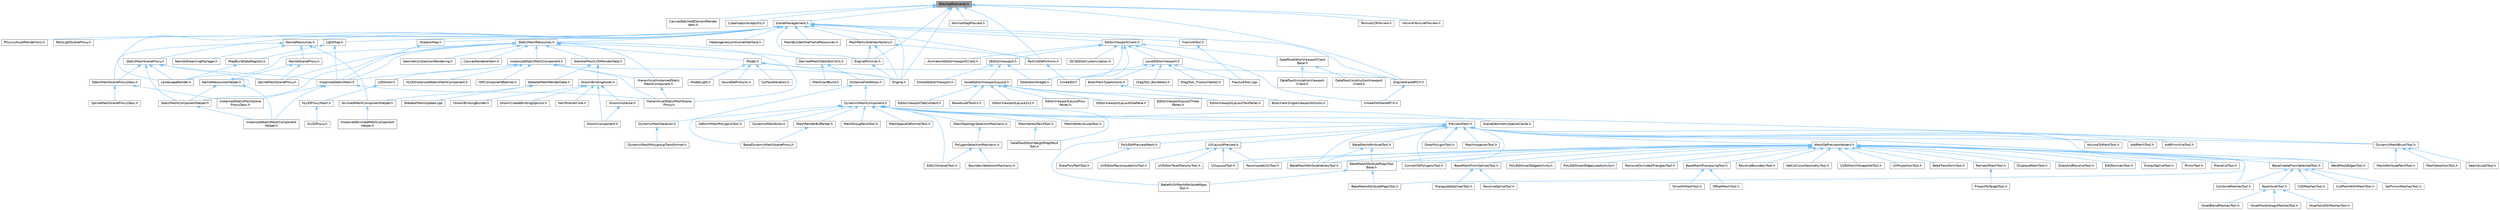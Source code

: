 digraph "BatchedElements.h"
{
 // INTERACTIVE_SVG=YES
 // LATEX_PDF_SIZE
  bgcolor="transparent";
  edge [fontname=Helvetica,fontsize=10,labelfontname=Helvetica,labelfontsize=10];
  node [fontname=Helvetica,fontsize=10,shape=box,height=0.2,width=0.4];
  Node1 [id="Node000001",label="BatchedElements.h",height=0.2,width=0.4,color="gray40", fillcolor="grey60", style="filled", fontcolor="black",tooltip=" "];
  Node1 -> Node2 [id="edge1_Node000001_Node000002",dir="back",color="steelblue1",style="solid",tooltip=" "];
  Node2 [id="Node000002",label="CanvasBatchedElementRender\lItem.h",height=0.2,width=0.4,color="grey40", fillcolor="white", style="filled",URL="$d4/d4b/CanvasBatchedElementRenderItem_8h.html",tooltip=" "];
  Node1 -> Node3 [id="edge2_Node000001_Node000003",dir="back",color="steelblue1",style="solid",tooltip=" "];
  Node3 [id="Node000003",label="CubemapUnwrapUtils.h",height=0.2,width=0.4,color="grey40", fillcolor="white", style="filled",URL="$dd/d68/CubemapUnwrapUtils_8h.html",tooltip=" "];
  Node1 -> Node4 [id="edge3_Node000001_Node000004",dir="back",color="steelblue1",style="solid",tooltip=" "];
  Node4 [id="Node000004",label="Engine.h",height=0.2,width=0.4,color="grey40", fillcolor="white", style="filled",URL="$d1/d34/Public_2Engine_8h.html",tooltip=" "];
  Node1 -> Node5 [id="edge4_Node000001_Node000005",dir="back",color="steelblue1",style="solid",tooltip=" "];
  Node5 [id="Node000005",label="EngineMinimal.h",height=0.2,width=0.4,color="grey40", fillcolor="white", style="filled",URL="$d0/d2c/EngineMinimal_8h.html",tooltip=" "];
  Node5 -> Node4 [id="edge5_Node000005_Node000004",dir="back",color="steelblue1",style="solid",tooltip=" "];
  Node1 -> Node6 [id="edge6_Node000001_Node000006",dir="back",color="steelblue1",style="solid",tooltip=" "];
  Node6 [id="Node000006",label="EngineSharedPCH.h",height=0.2,width=0.4,color="grey40", fillcolor="white", style="filled",URL="$dc/dbb/EngineSharedPCH_8h.html",tooltip=" "];
  Node6 -> Node7 [id="edge7_Node000006_Node000007",dir="back",color="steelblue1",style="solid",tooltip=" "];
  Node7 [id="Node000007",label="UnrealEdSharedPCH.h",height=0.2,width=0.4,color="grey40", fillcolor="white", style="filled",URL="$d1/de6/UnrealEdSharedPCH_8h.html",tooltip=" "];
  Node1 -> Node8 [id="edge8_Node000001_Node000008",dir="back",color="steelblue1",style="solid",tooltip=" "];
  Node8 [id="Node000008",label="NormalMapPreview.h",height=0.2,width=0.4,color="grey40", fillcolor="white", style="filled",URL="$d2/dbe/NormalMapPreview_8h.html",tooltip=" "];
  Node1 -> Node9 [id="edge9_Node000001_Node000009",dir="back",color="steelblue1",style="solid",tooltip=" "];
  Node9 [id="Node000009",label="ParticleDefinitions.h",height=0.2,width=0.4,color="grey40", fillcolor="white", style="filled",URL="$db/dde/ParticleDefinitions_8h.html",tooltip=" "];
  Node9 -> Node10 [id="edge10_Node000009_Node000010",dir="back",color="steelblue1",style="solid",tooltip=" "];
  Node10 [id="Node000010",label="UnrealEd.h",height=0.2,width=0.4,color="grey40", fillcolor="white", style="filled",URL="$d2/d5f/UnrealEd_8h.html",tooltip=" "];
  Node1 -> Node11 [id="edge11_Node000001_Node000011",dir="back",color="steelblue1",style="solid",tooltip=" "];
  Node11 [id="Node000011",label="SceneManagement.h",height=0.2,width=0.4,color="grey40", fillcolor="white", style="filled",URL="$de/db9/SceneManagement_8h.html",tooltip=" "];
  Node11 -> Node12 [id="edge12_Node000011_Node000012",dir="back",color="steelblue1",style="solid",tooltip=" "];
  Node12 [id="Node000012",label="EditorViewportClient.h",height=0.2,width=0.4,color="grey40", fillcolor="white", style="filled",URL="$d4/d41/EditorViewportClient_8h.html",tooltip=" "];
  Node12 -> Node13 [id="edge13_Node000012_Node000013",dir="back",color="steelblue1",style="solid",tooltip=" "];
  Node13 [id="Node000013",label="AnimationEditorViewportClient.h",height=0.2,width=0.4,color="grey40", fillcolor="white", style="filled",URL="$d1/d45/AnimationEditorViewportClient_8h.html",tooltip=" "];
  Node12 -> Node14 [id="edge14_Node000012_Node000014",dir="back",color="steelblue1",style="solid",tooltip=" "];
  Node14 [id="Node000014",label="DataflowEditorViewportClient\lBase.h",height=0.2,width=0.4,color="grey40", fillcolor="white", style="filled",URL="$d8/ddd/DataflowEditorViewportClientBase_8h.html",tooltip=" "];
  Node14 -> Node15 [id="edge15_Node000014_Node000015",dir="back",color="steelblue1",style="solid",tooltip=" "];
  Node15 [id="Node000015",label="DataflowConstructionViewport\lClient.h",height=0.2,width=0.4,color="grey40", fillcolor="white", style="filled",URL="$d5/da1/DataflowConstructionViewportClient_8h.html",tooltip=" "];
  Node14 -> Node16 [id="edge16_Node000014_Node000016",dir="back",color="steelblue1",style="solid",tooltip=" "];
  Node16 [id="Node000016",label="DataflowSimulationViewport\lClient.h",height=0.2,width=0.4,color="grey40", fillcolor="white", style="filled",URL="$da/d6a/DataflowSimulationViewportClient_8h.html",tooltip=" "];
  Node12 -> Node17 [id="edge17_Node000012_Node000017",dir="back",color="steelblue1",style="solid",tooltip=" "];
  Node17 [id="Node000017",label="ISCSEditorCustomization.h",height=0.2,width=0.4,color="grey40", fillcolor="white", style="filled",URL="$de/d19/ISCSEditorCustomization_8h.html",tooltip=" "];
  Node12 -> Node18 [id="edge18_Node000012_Node000018",dir="back",color="steelblue1",style="solid",tooltip=" "];
  Node18 [id="Node000018",label="LevelEditorViewport.h",height=0.2,width=0.4,color="grey40", fillcolor="white", style="filled",URL="$d4/ddf/LevelEditorViewport_8h.html",tooltip=" "];
  Node18 -> Node19 [id="edge19_Node000018_Node000019",dir="back",color="steelblue1",style="solid",tooltip=" "];
  Node19 [id="Node000019",label="BookMarkTypeActions.h",height=0.2,width=0.4,color="grey40", fillcolor="white", style="filled",URL="$d0/d2f/BookMarkTypeActions_8h.html",tooltip=" "];
  Node19 -> Node20 [id="edge20_Node000019_Node000020",dir="back",color="steelblue1",style="solid",tooltip=" "];
  Node20 [id="Node000020",label="BookmarkSingleViewportActions.h",height=0.2,width=0.4,color="grey40", fillcolor="white", style="filled",URL="$d3/dd5/BookmarkSingleViewportActions_8h.html",tooltip=" "];
  Node18 -> Node21 [id="edge21_Node000018_Node000021",dir="back",color="steelblue1",style="solid",tooltip=" "];
  Node21 [id="Node000021",label="DragTool_BoxSelect.h",height=0.2,width=0.4,color="grey40", fillcolor="white", style="filled",URL="$da/dbf/DragTool__BoxSelect_8h.html",tooltip=" "];
  Node18 -> Node22 [id="edge22_Node000018_Node000022",dir="back",color="steelblue1",style="solid",tooltip=" "];
  Node22 [id="Node000022",label="DragTool_FrustumSelect.h",height=0.2,width=0.4,color="grey40", fillcolor="white", style="filled",URL="$db/de7/DragTool__FrustumSelect_8h.html",tooltip=" "];
  Node18 -> Node23 [id="edge23_Node000018_Node000023",dir="back",color="steelblue1",style="solid",tooltip=" "];
  Node23 [id="Node000023",label="FractureTool.cpp",height=0.2,width=0.4,color="grey40", fillcolor="white", style="filled",URL="$dc/d9a/FractureTool_8cpp.html",tooltip=" "];
  Node18 -> Node10 [id="edge24_Node000018_Node000010",dir="back",color="steelblue1",style="solid",tooltip=" "];
  Node12 -> Node24 [id="edge25_Node000012_Node000024",dir="back",color="steelblue1",style="solid",tooltip=" "];
  Node24 [id="Node000024",label="SEditorViewport.h",height=0.2,width=0.4,color="grey40", fillcolor="white", style="filled",URL="$dd/de0/SEditorViewport_8h.html",tooltip=" "];
  Node24 -> Node25 [id="edge26_Node000024_Node000025",dir="back",color="steelblue1",style="solid",tooltip=" "];
  Node25 [id="Node000025",label="AssetEditorViewportLayout.h",height=0.2,width=0.4,color="grey40", fillcolor="white", style="filled",URL="$df/d46/AssetEditorViewportLayout_8h.html",tooltip=" "];
  Node25 -> Node26 [id="edge27_Node000025_Node000026",dir="back",color="steelblue1",style="solid",tooltip=" "];
  Node26 [id="Node000026",label="BaseAssetToolkit.h",height=0.2,width=0.4,color="grey40", fillcolor="white", style="filled",URL="$d4/d85/BaseAssetToolkit_8h.html",tooltip=" "];
  Node25 -> Node27 [id="edge28_Node000025_Node000027",dir="back",color="steelblue1",style="solid",tooltip=" "];
  Node27 [id="Node000027",label="EditorViewportLayout2x2.h",height=0.2,width=0.4,color="grey40", fillcolor="white", style="filled",URL="$df/dbd/EditorViewportLayout2x2_8h.html",tooltip=" "];
  Node25 -> Node28 [id="edge29_Node000025_Node000028",dir="back",color="steelblue1",style="solid",tooltip=" "];
  Node28 [id="Node000028",label="EditorViewportLayoutFour\lPanes.h",height=0.2,width=0.4,color="grey40", fillcolor="white", style="filled",URL="$d4/d84/EditorViewportLayoutFourPanes_8h.html",tooltip=" "];
  Node25 -> Node29 [id="edge30_Node000025_Node000029",dir="back",color="steelblue1",style="solid",tooltip=" "];
  Node29 [id="Node000029",label="EditorViewportLayoutOnePane.h",height=0.2,width=0.4,color="grey40", fillcolor="white", style="filled",URL="$d2/da6/EditorViewportLayoutOnePane_8h.html",tooltip=" "];
  Node25 -> Node30 [id="edge31_Node000025_Node000030",dir="back",color="steelblue1",style="solid",tooltip=" "];
  Node30 [id="Node000030",label="EditorViewportLayoutThree\lPanes.h",height=0.2,width=0.4,color="grey40", fillcolor="white", style="filled",URL="$d2/d25/EditorViewportLayoutThreePanes_8h.html",tooltip=" "];
  Node25 -> Node31 [id="edge32_Node000025_Node000031",dir="back",color="steelblue1",style="solid",tooltip=" "];
  Node31 [id="Node000031",label="EditorViewportLayoutTwoPanes.h",height=0.2,width=0.4,color="grey40", fillcolor="white", style="filled",URL="$dc/d66/EditorViewportLayoutTwoPanes_8h.html",tooltip=" "];
  Node25 -> Node32 [id="edge33_Node000025_Node000032",dir="back",color="steelblue1",style="solid",tooltip=" "];
  Node32 [id="Node000032",label="EditorViewportTabContent.h",height=0.2,width=0.4,color="grey40", fillcolor="white", style="filled",URL="$d9/da4/EditorViewportTabContent_8h.html",tooltip=" "];
  Node24 -> Node33 [id="edge34_Node000024_Node000033",dir="back",color="steelblue1",style="solid",tooltip=" "];
  Node33 [id="Node000033",label="SAssetEditorViewport.h",height=0.2,width=0.4,color="grey40", fillcolor="white", style="filled",URL="$df/d5a/SAssetEditorViewport_8h.html",tooltip=" "];
  Node24 -> Node34 [id="edge35_Node000024_Node000034",dir="back",color="steelblue1",style="solid",tooltip=" "];
  Node34 [id="Node000034",label="SSkeletonWidget.h",height=0.2,width=0.4,color="grey40", fillcolor="white", style="filled",URL="$dd/da7/SSkeletonWidget_8h.html",tooltip=" "];
  Node12 -> Node34 [id="edge36_Node000012_Node000034",dir="back",color="steelblue1",style="solid",tooltip=" "];
  Node12 -> Node10 [id="edge37_Node000012_Node000010",dir="back",color="steelblue1",style="solid",tooltip=" "];
  Node12 -> Node7 [id="edge38_Node000012_Node000007",dir="back",color="steelblue1",style="solid",tooltip=" "];
  Node11 -> Node4 [id="edge39_Node000011_Node000004",dir="back",color="steelblue1",style="solid",tooltip=" "];
  Node11 -> Node5 [id="edge40_Node000011_Node000005",dir="back",color="steelblue1",style="solid",tooltip=" "];
  Node11 -> Node6 [id="edge41_Node000011_Node000006",dir="back",color="steelblue1",style="solid",tooltip=" "];
  Node11 -> Node35 [id="edge42_Node000011_Node000035",dir="back",color="steelblue1",style="solid",tooltip=" "];
  Node35 [id="Node000035",label="FractureTool.h",height=0.2,width=0.4,color="grey40", fillcolor="white", style="filled",URL="$d4/d30/FractureTool_8h.html",tooltip=" "];
  Node35 -> Node23 [id="edge43_Node000035_Node000023",dir="back",color="steelblue1",style="solid",tooltip=" "];
  Node11 -> Node36 [id="edge44_Node000011_Node000036",dir="back",color="steelblue1",style="solid",tooltip=" "];
  Node36 [id="Node000036",label="HeterogeneousVolumeInterface.h",height=0.2,width=0.4,color="grey40", fillcolor="white", style="filled",URL="$d3/de3/HeterogeneousVolumeInterface_8h.html",tooltip=" "];
  Node11 -> Node37 [id="edge45_Node000011_Node000037",dir="back",color="steelblue1",style="solid",tooltip=" "];
  Node37 [id="Node000037",label="LandscapeRender.h",height=0.2,width=0.4,color="grey40", fillcolor="white", style="filled",URL="$df/d67/LandscapeRender_8h.html",tooltip=" "];
  Node11 -> Node38 [id="edge46_Node000011_Node000038",dir="back",color="steelblue1",style="solid",tooltip=" "];
  Node38 [id="Node000038",label="LightMap.h",height=0.2,width=0.4,color="grey40", fillcolor="white", style="filled",URL="$d1/d76/LightMap_8h.html",tooltip=" "];
  Node38 -> Node39 [id="edge47_Node000038_Node000039",dir="back",color="steelblue1",style="solid",tooltip=" "];
  Node39 [id="Node000039",label="InstancedStaticMesh.h",height=0.2,width=0.4,color="grey40", fillcolor="white", style="filled",URL="$dd/d89/InstancedStaticMesh_8h.html",tooltip=" "];
  Node39 -> Node40 [id="edge48_Node000039_Node000040",dir="back",color="steelblue1",style="solid",tooltip=" "];
  Node40 [id="Node000040",label="HierarchicalStaticMeshScene\lProxy.h",height=0.2,width=0.4,color="grey40", fillcolor="white", style="filled",URL="$d3/d4d/HierarchicalStaticMeshSceneProxy_8h.html",tooltip=" "];
  Node39 -> Node41 [id="edge49_Node000039_Node000041",dir="back",color="steelblue1",style="solid",tooltip=" "];
  Node41 [id="Node000041",label="InstancedStaticMeshComponent\lHelper.h",height=0.2,width=0.4,color="grey40", fillcolor="white", style="filled",URL="$dc/dc7/InstancedStaticMeshComponentHelper_8h.html",tooltip=" "];
  Node39 -> Node42 [id="edge50_Node000039_Node000042",dir="back",color="steelblue1",style="solid",tooltip=" "];
  Node42 [id="Node000042",label="InstancedStaticMeshScene\lProxyDesc.h",height=0.2,width=0.4,color="grey40", fillcolor="white", style="filled",URL="$db/dcf/InstancedStaticMeshSceneProxyDesc_8h.html",tooltip=" "];
  Node38 -> Node43 [id="edge51_Node000038_Node000043",dir="back",color="steelblue1",style="solid",tooltip=" "];
  Node43 [id="Node000043",label="MapBuildDataRegistry.h",height=0.2,width=0.4,color="grey40", fillcolor="white", style="filled",URL="$df/dac/MapBuildDataRegistry_8h.html",tooltip=" "];
  Node43 -> Node37 [id="edge52_Node000043_Node000037",dir="back",color="steelblue1",style="solid",tooltip=" "];
  Node11 -> Node44 [id="edge53_Node000011_Node000044",dir="back",color="steelblue1",style="solid",tooltip=" "];
  Node44 [id="Node000044",label="MeshBuilderOneFrameResources.h",height=0.2,width=0.4,color="grey40", fillcolor="white", style="filled",URL="$df/d7c/MeshBuilderOneFrameResources_8h.html",tooltip=" "];
  Node11 -> Node45 [id="edge54_Node000011_Node000045",dir="back",color="steelblue1",style="solid",tooltip=" "];
  Node45 [id="Node000045",label="MeshParticleVertexFactory.h",height=0.2,width=0.4,color="grey40", fillcolor="white", style="filled",URL="$d5/d83/MeshParticleVertexFactory_8h.html",tooltip=" "];
  Node45 -> Node4 [id="edge55_Node000045_Node000004",dir="back",color="steelblue1",style="solid",tooltip=" "];
  Node45 -> Node5 [id="edge56_Node000045_Node000005",dir="back",color="steelblue1",style="solid",tooltip=" "];
  Node45 -> Node9 [id="edge57_Node000045_Node000009",dir="back",color="steelblue1",style="solid",tooltip=" "];
  Node11 -> Node46 [id="edge58_Node000011_Node000046",dir="back",color="steelblue1",style="solid",tooltip=" "];
  Node46 [id="Node000046",label="NaniteResources.h",height=0.2,width=0.4,color="grey40", fillcolor="white", style="filled",URL="$d7/d8b/NaniteResources_8h.html",tooltip=" "];
  Node46 -> Node47 [id="edge59_Node000046_Node000047",dir="back",color="steelblue1",style="solid",tooltip=" "];
  Node47 [id="Node000047",label="NaniteSceneProxy.h",height=0.2,width=0.4,color="grey40", fillcolor="white", style="filled",URL="$de/dae/NaniteSceneProxy_8h.html",tooltip=" "];
  Node47 -> Node48 [id="edge60_Node000047_Node000048",dir="back",color="steelblue1",style="solid",tooltip=" "];
  Node48 [id="Node000048",label="NaniteResourcesHelper.h",height=0.2,width=0.4,color="grey40", fillcolor="white", style="filled",URL="$dc/d48/NaniteResourcesHelper_8h.html",tooltip=" "];
  Node48 -> Node41 [id="edge61_Node000048_Node000041",dir="back",color="steelblue1",style="solid",tooltip=" "];
  Node48 -> Node48 [id="edge62_Node000048_Node000048",dir="back",color="steelblue1",style="solid",tooltip=" "];
  Node48 -> Node49 [id="edge63_Node000048_Node000049",dir="back",color="steelblue1",style="solid",tooltip=" "];
  Node49 [id="Node000049",label="StaticMeshComponentHelper.h",height=0.2,width=0.4,color="grey40", fillcolor="white", style="filled",URL="$dc/dc1/StaticMeshComponentHelper_8h.html",tooltip=" "];
  Node49 -> Node41 [id="edge64_Node000049_Node000041",dir="back",color="steelblue1",style="solid",tooltip=" "];
  Node47 -> Node50 [id="edge65_Node000047_Node000050",dir="back",color="steelblue1",style="solid",tooltip=" "];
  Node50 [id="Node000050",label="SplineMeshSceneProxy.h",height=0.2,width=0.4,color="grey40", fillcolor="white", style="filled",URL="$dd/dcb/SplineMeshSceneProxy_8h.html",tooltip=" "];
  Node46 -> Node51 [id="edge66_Node000046_Node000051",dir="back",color="steelblue1",style="solid",tooltip=" "];
  Node51 [id="Node000051",label="NaniteStreamingManager.h",height=0.2,width=0.4,color="grey40", fillcolor="white", style="filled",URL="$d2/d3f/NaniteStreamingManager_8h.html",tooltip=" "];
  Node46 -> Node52 [id="edge67_Node000046_Node000052",dir="back",color="steelblue1",style="solid",tooltip=" "];
  Node52 [id="Node000052",label="SkinnedMeshComponentHelper.h",height=0.2,width=0.4,color="grey40", fillcolor="white", style="filled",URL="$db/d81/SkinnedMeshComponentHelper_8h.html",tooltip=" "];
  Node52 -> Node53 [id="edge68_Node000052_Node000053",dir="back",color="steelblue1",style="solid",tooltip=" "];
  Node53 [id="Node000053",label="InstancedSkinnedMeshComponent\lHelper.h",height=0.2,width=0.4,color="grey40", fillcolor="white", style="filled",URL="$d1/d86/InstancedSkinnedMeshComponentHelper_8h.html",tooltip=" "];
  Node46 -> Node54 [id="edge69_Node000046_Node000054",dir="back",color="steelblue1",style="solid",tooltip=" "];
  Node54 [id="Node000054",label="StaticMeshSceneProxyDesc.h",height=0.2,width=0.4,color="grey40", fillcolor="white", style="filled",URL="$d0/d31/StaticMeshSceneProxyDesc_8h.html",tooltip=" "];
  Node54 -> Node42 [id="edge70_Node000054_Node000042",dir="back",color="steelblue1",style="solid",tooltip=" "];
  Node54 -> Node55 [id="edge71_Node000054_Node000055",dir="back",color="steelblue1",style="solid",tooltip=" "];
  Node55 [id="Node000055",label="SplineMeshSceneProxyDesc.h",height=0.2,width=0.4,color="grey40", fillcolor="white", style="filled",URL="$db/d1b/SplineMeshSceneProxyDesc_8h.html",tooltip=" "];
  Node11 -> Node9 [id="edge72_Node000011_Node000009",dir="back",color="steelblue1",style="solid",tooltip=" "];
  Node11 -> Node56 [id="edge73_Node000011_Node000056",dir="back",color="steelblue1",style="solid",tooltip=" "];
  Node56 [id="Node000056",label="PhysicsAssetRenderUtils.h",height=0.2,width=0.4,color="grey40", fillcolor="white", style="filled",URL="$d2/dee/PhysicsAssetRenderUtils_8h.html",tooltip=" "];
  Node11 -> Node57 [id="edge74_Node000011_Node000057",dir="back",color="steelblue1",style="solid",tooltip=" "];
  Node57 [id="Node000057",label="RectLightSceneProxy.h",height=0.2,width=0.4,color="grey40", fillcolor="white", style="filled",URL="$d4/d78/RectLightSceneProxy_8h.html",tooltip=" "];
  Node11 -> Node58 [id="edge75_Node000011_Node000058",dir="back",color="steelblue1",style="solid",tooltip=" "];
  Node58 [id="Node000058",label="ShadowMap.h",height=0.2,width=0.4,color="grey40", fillcolor="white", style="filled",URL="$d1/ddb/ShadowMap_8h.html",tooltip=" "];
  Node58 -> Node39 [id="edge76_Node000058_Node000039",dir="back",color="steelblue1",style="solid",tooltip=" "];
  Node11 -> Node59 [id="edge77_Node000011_Node000059",dir="back",color="steelblue1",style="solid",tooltip=" "];
  Node59 [id="Node000059",label="StaticMeshResources.h",height=0.2,width=0.4,color="grey40", fillcolor="white", style="filled",URL="$d0/db7/StaticMeshResources_8h.html",tooltip=" "];
  Node59 -> Node60 [id="edge78_Node000059_Node000060",dir="back",color="steelblue1",style="solid",tooltip=" "];
  Node60 [id="Node000060",label="CanvasRendererItem.h",height=0.2,width=0.4,color="grey40", fillcolor="white", style="filled",URL="$d7/d93/CanvasRendererItem_8h.html",tooltip=" "];
  Node59 -> Node61 [id="edge79_Node000059_Node000061",dir="back",color="steelblue1",style="solid",tooltip=" "];
  Node61 [id="Node000061",label="DerivedMeshDataTaskUtils.h",height=0.2,width=0.4,color="grey40", fillcolor="white", style="filled",URL="$d2/d98/DerivedMeshDataTaskUtils_8h.html",tooltip=" "];
  Node61 -> Node62 [id="edge80_Node000061_Node000062",dir="back",color="steelblue1",style="solid",tooltip=" "];
  Node62 [id="Node000062",label="DistanceFieldAtlas.h",height=0.2,width=0.4,color="grey40", fillcolor="white", style="filled",URL="$df/def/DistanceFieldAtlas_8h.html",tooltip=" "];
  Node62 -> Node63 [id="edge81_Node000062_Node000063",dir="back",color="steelblue1",style="solid",tooltip=" "];
  Node63 [id="Node000063",label="BaseDynamicMeshSceneProxy.h",height=0.2,width=0.4,color="grey40", fillcolor="white", style="filled",URL="$d2/dee/BaseDynamicMeshSceneProxy_8h.html",tooltip=" "];
  Node62 -> Node64 [id="edge82_Node000062_Node000064",dir="back",color="steelblue1",style="solid",tooltip=" "];
  Node64 [id="Node000064",label="DynamicMeshComponent.h",height=0.2,width=0.4,color="grey40", fillcolor="white", style="filled",URL="$d8/d66/DynamicMeshComponent_8h.html",tooltip=" "];
  Node64 -> Node65 [id="edge83_Node000064_Node000065",dir="back",color="steelblue1",style="solid",tooltip=" "];
  Node65 [id="Node000065",label="DataflowEditorWeightMapPaint\lTool.h",height=0.2,width=0.4,color="grey40", fillcolor="white", style="filled",URL="$db/d46/DataflowEditorWeightMapPaintTool_8h.html",tooltip=" "];
  Node64 -> Node66 [id="edge84_Node000064_Node000066",dir="back",color="steelblue1",style="solid",tooltip=" "];
  Node66 [id="Node000066",label="DeformMeshPolygonsTool.h",height=0.2,width=0.4,color="grey40", fillcolor="white", style="filled",URL="$db/d72/DeformMeshPolygonsTool_8h.html",tooltip=" "];
  Node64 -> Node67 [id="edge85_Node000064_Node000067",dir="back",color="steelblue1",style="solid",tooltip=" "];
  Node67 [id="Node000067",label="DynamicMeshActor.h",height=0.2,width=0.4,color="grey40", fillcolor="white", style="filled",URL="$d1/d71/DynamicMeshActor_8h.html",tooltip=" "];
  Node64 -> Node68 [id="edge86_Node000064_Node000068",dir="back",color="steelblue1",style="solid",tooltip=" "];
  Node68 [id="Node000068",label="DynamicMeshBrushTool.h",height=0.2,width=0.4,color="grey40", fillcolor="white", style="filled",URL="$da/d04/DynamicMeshBrushTool_8h.html",tooltip=" "];
  Node68 -> Node69 [id="edge87_Node000068_Node000069",dir="back",color="steelblue1",style="solid",tooltip=" "];
  Node69 [id="Node000069",label="MeshAttributePaintTool.h",height=0.2,width=0.4,color="grey40", fillcolor="white", style="filled",URL="$d3/d29/MeshAttributePaintTool_8h.html",tooltip=" "];
  Node68 -> Node70 [id="edge88_Node000068_Node000070",dir="back",color="steelblue1",style="solid",tooltip=" "];
  Node70 [id="Node000070",label="MeshSelectionTool.h",height=0.2,width=0.4,color="grey40", fillcolor="white", style="filled",URL="$d8/d80/MeshSelectionTool_8h.html",tooltip=" "];
  Node68 -> Node71 [id="edge89_Node000068_Node000071",dir="back",color="steelblue1",style="solid",tooltip=" "];
  Node71 [id="Node000071",label="SeamSculptTool.h",height=0.2,width=0.4,color="grey40", fillcolor="white", style="filled",URL="$d1/d31/SeamSculptTool_8h.html",tooltip=" "];
  Node64 -> Node72 [id="edge90_Node000064_Node000072",dir="back",color="steelblue1",style="solid",tooltip=" "];
  Node72 [id="Node000072",label="DynamicMeshSelector.h",height=0.2,width=0.4,color="grey40", fillcolor="white", style="filled",URL="$dc/d01/DynamicMeshSelector_8h.html",tooltip=" "];
  Node72 -> Node73 [id="edge91_Node000072_Node000073",dir="back",color="steelblue1",style="solid",tooltip=" "];
  Node73 [id="Node000073",label="DynamicMeshPolygroupTransformer.h",height=0.2,width=0.4,color="grey40", fillcolor="white", style="filled",URL="$dc/db2/DynamicMeshPolygroupTransformer_8h.html",tooltip=" "];
  Node64 -> Node74 [id="edge92_Node000064_Node000074",dir="back",color="steelblue1",style="solid",tooltip=" "];
  Node74 [id="Node000074",label="EditUVIslandsTool.h",height=0.2,width=0.4,color="grey40", fillcolor="white", style="filled",URL="$d0/de4/EditUVIslandsTool_8h.html",tooltip=" "];
  Node64 -> Node75 [id="edge93_Node000064_Node000075",dir="back",color="steelblue1",style="solid",tooltip=" "];
  Node75 [id="Node000075",label="MeshGroupPaintTool.h",height=0.2,width=0.4,color="grey40", fillcolor="white", style="filled",URL="$dd/d04/MeshGroupPaintTool_8h.html",tooltip=" "];
  Node64 -> Node76 [id="edge94_Node000064_Node000076",dir="back",color="steelblue1",style="solid",tooltip=" "];
  Node76 [id="Node000076",label="MeshRenderBufferSet.h",height=0.2,width=0.4,color="grey40", fillcolor="white", style="filled",URL="$de/dc2/MeshRenderBufferSet_8h.html",tooltip=" "];
  Node76 -> Node63 [id="edge95_Node000076_Node000063",dir="back",color="steelblue1",style="solid",tooltip=" "];
  Node64 -> Node77 [id="edge96_Node000064_Node000077",dir="back",color="steelblue1",style="solid",tooltip=" "];
  Node77 [id="Node000077",label="MeshSpaceDeformerTool.h",height=0.2,width=0.4,color="grey40", fillcolor="white", style="filled",URL="$d7/dc8/MeshSpaceDeformerTool_8h.html",tooltip=" "];
  Node64 -> Node78 [id="edge97_Node000064_Node000078",dir="back",color="steelblue1",style="solid",tooltip=" "];
  Node78 [id="Node000078",label="MeshTopologySelectionMechanic.h",height=0.2,width=0.4,color="grey40", fillcolor="white", style="filled",URL="$d5/d15/MeshTopologySelectionMechanic_8h.html",tooltip=" "];
  Node78 -> Node79 [id="edge98_Node000078_Node000079",dir="back",color="steelblue1",style="solid",tooltip=" "];
  Node79 [id="Node000079",label="PolygonSelectionMechanic.h",height=0.2,width=0.4,color="grey40", fillcolor="white", style="filled",URL="$da/dff/PolygonSelectionMechanic_8h.html",tooltip=" "];
  Node79 -> Node80 [id="edge99_Node000079_Node000080",dir="back",color="steelblue1",style="solid",tooltip=" "];
  Node80 [id="Node000080",label="BoundarySelectionMechanic.h",height=0.2,width=0.4,color="grey40", fillcolor="white", style="filled",URL="$d8/dd6/BoundarySelectionMechanic_8h.html",tooltip=" "];
  Node79 -> Node74 [id="edge100_Node000079_Node000074",dir="back",color="steelblue1",style="solid",tooltip=" "];
  Node64 -> Node81 [id="edge101_Node000064_Node000081",dir="back",color="steelblue1",style="solid",tooltip=" "];
  Node81 [id="Node000081",label="MeshVertexPaintTool.h",height=0.2,width=0.4,color="grey40", fillcolor="white", style="filled",URL="$db/d74/MeshVertexPaintTool_8h.html",tooltip=" "];
  Node81 -> Node65 [id="edge102_Node000081_Node000065",dir="back",color="steelblue1",style="solid",tooltip=" "];
  Node64 -> Node82 [id="edge103_Node000064_Node000082",dir="back",color="steelblue1",style="solid",tooltip=" "];
  Node82 [id="Node000082",label="MeshVertexSculptTool.h",height=0.2,width=0.4,color="grey40", fillcolor="white", style="filled",URL="$dc/da6/MeshVertexSculptTool_8h.html",tooltip=" "];
  Node64 -> Node83 [id="edge104_Node000064_Node000083",dir="back",color="steelblue1",style="solid",tooltip=" "];
  Node83 [id="Node000083",label="PreviewMesh.h",height=0.2,width=0.4,color="grey40", fillcolor="white", style="filled",URL="$d6/d30/PreviewMesh_8h.html",tooltip=" "];
  Node83 -> Node84 [id="edge105_Node000083_Node000084",dir="back",color="steelblue1",style="solid",tooltip=" "];
  Node84 [id="Node000084",label="AddPatchTool.h",height=0.2,width=0.4,color="grey40", fillcolor="white", style="filled",URL="$d5/deb/AddPatchTool_8h.html",tooltip=" "];
  Node83 -> Node85 [id="edge106_Node000083_Node000085",dir="back",color="steelblue1",style="solid",tooltip=" "];
  Node85 [id="Node000085",label="AddPrimitiveTool.h",height=0.2,width=0.4,color="grey40", fillcolor="white", style="filled",URL="$d5/dbf/AddPrimitiveTool_8h.html",tooltip=" "];
  Node83 -> Node86 [id="edge107_Node000083_Node000086",dir="back",color="steelblue1",style="solid",tooltip=" "];
  Node86 [id="Node000086",label="BakeMeshAttributeMapsTool.h",height=0.2,width=0.4,color="grey40", fillcolor="white", style="filled",URL="$d8/d14/BakeMeshAttributeMapsTool_8h.html",tooltip=" "];
  Node83 -> Node87 [id="edge108_Node000083_Node000087",dir="back",color="steelblue1",style="solid",tooltip=" "];
  Node87 [id="Node000087",label="BakeMeshAttributeMapsTool\lBase.h",height=0.2,width=0.4,color="grey40", fillcolor="white", style="filled",URL="$dc/d68/BakeMeshAttributeMapsToolBase_8h.html",tooltip=" "];
  Node87 -> Node86 [id="edge109_Node000087_Node000086",dir="back",color="steelblue1",style="solid",tooltip=" "];
  Node87 -> Node88 [id="edge110_Node000087_Node000088",dir="back",color="steelblue1",style="solid",tooltip=" "];
  Node88 [id="Node000088",label="BakeMultiMeshAttributeMaps\lTool.h",height=0.2,width=0.4,color="grey40", fillcolor="white", style="filled",URL="$d7/d65/BakeMultiMeshAttributeMapsTool_8h.html",tooltip=" "];
  Node83 -> Node89 [id="edge111_Node000083_Node000089",dir="back",color="steelblue1",style="solid",tooltip=" "];
  Node89 [id="Node000089",label="BakeMeshAttributeTool.h",height=0.2,width=0.4,color="grey40", fillcolor="white", style="filled",URL="$d0/d82/BakeMeshAttributeTool_8h.html",tooltip=" "];
  Node89 -> Node87 [id="edge112_Node000089_Node000087",dir="back",color="steelblue1",style="solid",tooltip=" "];
  Node89 -> Node90 [id="edge113_Node000089_Node000090",dir="back",color="steelblue1",style="solid",tooltip=" "];
  Node90 [id="Node000090",label="BakeMeshAttributeVertexTool.h",height=0.2,width=0.4,color="grey40", fillcolor="white", style="filled",URL="$d6/d76/BakeMeshAttributeVertexTool_8h.html",tooltip=" "];
  Node83 -> Node90 [id="edge114_Node000083_Node000090",dir="back",color="steelblue1",style="solid",tooltip=" "];
  Node83 -> Node88 [id="edge115_Node000083_Node000088",dir="back",color="steelblue1",style="solid",tooltip=" "];
  Node83 -> Node91 [id="edge116_Node000083_Node000091",dir="back",color="steelblue1",style="solid",tooltip=" "];
  Node91 [id="Node000091",label="ConvertToPolygonsTool.h",height=0.2,width=0.4,color="grey40", fillcolor="white", style="filled",URL="$d7/d5a/ConvertToPolygonsTool_8h.html",tooltip=" "];
  Node83 -> Node92 [id="edge117_Node000083_Node000092",dir="back",color="steelblue1",style="solid",tooltip=" "];
  Node92 [id="Node000092",label="DrawPolygonTool.h",height=0.2,width=0.4,color="grey40", fillcolor="white", style="filled",URL="$d0/d15/DrawPolygonTool_8h.html",tooltip=" "];
  Node83 -> Node68 [id="edge118_Node000083_Node000068",dir="back",color="steelblue1",style="solid",tooltip=" "];
  Node83 -> Node93 [id="edge119_Node000083_Node000093",dir="back",color="steelblue1",style="solid",tooltip=" "];
  Node93 [id="Node000093",label="MeshInspectorTool.h",height=0.2,width=0.4,color="grey40", fillcolor="white", style="filled",URL="$de/da1/MeshInspectorTool_8h.html",tooltip=" "];
  Node83 -> Node94 [id="edge120_Node000083_Node000094",dir="back",color="steelblue1",style="solid",tooltip=" "];
  Node94 [id="Node000094",label="MeshOpPreviewHelpers.h",height=0.2,width=0.4,color="grey40", fillcolor="white", style="filled",URL="$de/d33/MeshOpPreviewHelpers_8h.html",tooltip=" "];
  Node94 -> Node87 [id="edge121_Node000094_Node000087",dir="back",color="steelblue1",style="solid",tooltip=" "];
  Node94 -> Node90 [id="edge122_Node000094_Node000090",dir="back",color="steelblue1",style="solid",tooltip=" "];
  Node94 -> Node95 [id="edge123_Node000094_Node000095",dir="back",color="steelblue1",style="solid",tooltip=" "];
  Node95 [id="Node000095",label="BakeTransformTool.h",height=0.2,width=0.4,color="grey40", fillcolor="white", style="filled",URL="$dc/d39/BakeTransformTool_8h.html",tooltip=" "];
  Node94 -> Node96 [id="edge124_Node000094_Node000096",dir="back",color="steelblue1",style="solid",tooltip=" "];
  Node96 [id="Node000096",label="BaseCreateFromSelectedTool.h",height=0.2,width=0.4,color="grey40", fillcolor="white", style="filled",URL="$de/dc7/BaseCreateFromSelectedTool_8h.html",tooltip=" "];
  Node96 -> Node97 [id="edge125_Node000096_Node000097",dir="back",color="steelblue1",style="solid",tooltip=" "];
  Node97 [id="Node000097",label="BaseVoxelTool.h",height=0.2,width=0.4,color="grey40", fillcolor="white", style="filled",URL="$db/d63/BaseVoxelTool_8h.html",tooltip=" "];
  Node97 -> Node98 [id="edge126_Node000097_Node000098",dir="back",color="steelblue1",style="solid",tooltip=" "];
  Node98 [id="Node000098",label="VoxelBlendMeshesTool.h",height=0.2,width=0.4,color="grey40", fillcolor="white", style="filled",URL="$da/d0e/VoxelBlendMeshesTool_8h.html",tooltip=" "];
  Node97 -> Node99 [id="edge127_Node000097_Node000099",dir="back",color="steelblue1",style="solid",tooltip=" "];
  Node99 [id="Node000099",label="VoxelMorphologyMeshesTool.h",height=0.2,width=0.4,color="grey40", fillcolor="white", style="filled",URL="$dc/d30/VoxelMorphologyMeshesTool_8h.html",tooltip=" "];
  Node97 -> Node100 [id="edge128_Node000097_Node000100",dir="back",color="steelblue1",style="solid",tooltip=" "];
  Node100 [id="Node000100",label="VoxelSolidifyMeshesTool.h",height=0.2,width=0.4,color="grey40", fillcolor="white", style="filled",URL="$de/da2/VoxelSolidifyMeshesTool_8h.html",tooltip=" "];
  Node96 -> Node101 [id="edge129_Node000096_Node000101",dir="back",color="steelblue1",style="solid",tooltip=" "];
  Node101 [id="Node000101",label="CSGMeshesTool.h",height=0.2,width=0.4,color="grey40", fillcolor="white", style="filled",URL="$db/dd1/CSGMeshesTool_8h.html",tooltip=" "];
  Node96 -> Node102 [id="edge130_Node000096_Node000102",dir="back",color="steelblue1",style="solid",tooltip=" "];
  Node102 [id="Node000102",label="CombineMeshesTool.h",height=0.2,width=0.4,color="grey40", fillcolor="white", style="filled",URL="$dd/da3/CombineMeshesTool_8h.html",tooltip=" "];
  Node96 -> Node103 [id="edge131_Node000096_Node000103",dir="back",color="steelblue1",style="solid",tooltip=" "];
  Node103 [id="Node000103",label="CutMeshWithMeshTool.h",height=0.2,width=0.4,color="grey40", fillcolor="white", style="filled",URL="$d2/d2c/CutMeshWithMeshTool_8h.html",tooltip=" "];
  Node96 -> Node104 [id="edge132_Node000096_Node000104",dir="back",color="steelblue1",style="solid",tooltip=" "];
  Node104 [id="Node000104",label="SelfUnionMeshesTool.h",height=0.2,width=0.4,color="grey40", fillcolor="white", style="filled",URL="$dc/dad/SelfUnionMeshesTool_8h.html",tooltip=" "];
  Node94 -> Node105 [id="edge133_Node000094_Node000105",dir="back",color="steelblue1",style="solid",tooltip=" "];
  Node105 [id="Node000105",label="BaseMeshFromSplinesTool.h",height=0.2,width=0.4,color="grey40", fillcolor="white", style="filled",URL="$da/d31/BaseMeshFromSplinesTool_8h.html",tooltip=" "];
  Node105 -> Node106 [id="edge134_Node000105_Node000106",dir="back",color="steelblue1",style="solid",tooltip=" "];
  Node106 [id="Node000106",label="RevolveSplineTool.h",height=0.2,width=0.4,color="grey40", fillcolor="white", style="filled",URL="$d3/d36/RevolveSplineTool_8h.html",tooltip=" "];
  Node105 -> Node107 [id="edge135_Node000105_Node000107",dir="back",color="steelblue1",style="solid",tooltip=" "];
  Node107 [id="Node000107",label="TriangulateSplinesTool.h",height=0.2,width=0.4,color="grey40", fillcolor="white", style="filled",URL="$d9/de6/TriangulateSplinesTool_8h.html",tooltip=" "];
  Node94 -> Node108 [id="edge136_Node000094_Node000108",dir="back",color="steelblue1",style="solid",tooltip=" "];
  Node108 [id="Node000108",label="BaseMeshProcessingTool.h",height=0.2,width=0.4,color="grey40", fillcolor="white", style="filled",URL="$d4/d77/BaseMeshProcessingTool_8h.html",tooltip=" "];
  Node108 -> Node109 [id="edge137_Node000108_Node000109",dir="back",color="steelblue1",style="solid",tooltip=" "];
  Node109 [id="Node000109",label="OffsetMeshTool.h",height=0.2,width=0.4,color="grey40", fillcolor="white", style="filled",URL="$da/d01/OffsetMeshTool_8h.html",tooltip=" "];
  Node108 -> Node110 [id="edge138_Node000108_Node000110",dir="back",color="steelblue1",style="solid",tooltip=" "];
  Node110 [id="Node000110",label="SmoothMeshTool.h",height=0.2,width=0.4,color="grey40", fillcolor="white", style="filled",URL="$da/da9/SmoothMeshTool_8h.html",tooltip=" "];
  Node94 -> Node102 [id="edge139_Node000094_Node000102",dir="back",color="steelblue1",style="solid",tooltip=" "];
  Node94 -> Node91 [id="edge140_Node000094_Node000091",dir="back",color="steelblue1",style="solid",tooltip=" "];
  Node94 -> Node111 [id="edge141_Node000094_Node000111",dir="back",color="steelblue1",style="solid",tooltip=" "];
  Node111 [id="Node000111",label="DisplaceMeshTool.h",height=0.2,width=0.4,color="grey40", fillcolor="white", style="filled",URL="$da/d28/DisplaceMeshTool_8h.html",tooltip=" "];
  Node94 -> Node112 [id="edge142_Node000094_Node000112",dir="back",color="steelblue1",style="solid",tooltip=" "];
  Node112 [id="Node000112",label="DrawAndRevolveTool.h",height=0.2,width=0.4,color="grey40", fillcolor="white", style="filled",URL="$d8/d06/DrawAndRevolveTool_8h.html",tooltip=" "];
  Node94 -> Node113 [id="edge143_Node000094_Node000113",dir="back",color="steelblue1",style="solid",tooltip=" "];
  Node113 [id="Node000113",label="EditNormalsTool.h",height=0.2,width=0.4,color="grey40", fillcolor="white", style="filled",URL="$de/d53/EditNormalsTool_8h.html",tooltip=" "];
  Node94 -> Node114 [id="edge144_Node000094_Node000114",dir="back",color="steelblue1",style="solid",tooltip=" "];
  Node114 [id="Node000114",label="ExtractSplineTool.h",height=0.2,width=0.4,color="grey40", fillcolor="white", style="filled",URL="$d3/d4d/ExtractSplineTool_8h.html",tooltip=" "];
  Node94 -> Node115 [id="edge145_Node000094_Node000115",dir="back",color="steelblue1",style="solid",tooltip=" "];
  Node115 [id="Node000115",label="MirrorTool.h",height=0.2,width=0.4,color="grey40", fillcolor="white", style="filled",URL="$d3/dc9/MirrorTool_8h.html",tooltip=" "];
  Node94 -> Node116 [id="edge146_Node000094_Node000116",dir="back",color="steelblue1",style="solid",tooltip=" "];
  Node116 [id="Node000116",label="PlaneCutTool.h",height=0.2,width=0.4,color="grey40", fillcolor="white", style="filled",URL="$dd/def/PlaneCutTool_8h.html",tooltip=" "];
  Node94 -> Node117 [id="edge147_Node000094_Node000117",dir="back",color="steelblue1",style="solid",tooltip=" "];
  Node117 [id="Node000117",label="PolyEditInsertEdgeActivity.h",height=0.2,width=0.4,color="grey40", fillcolor="white", style="filled",URL="$d1/d26/PolyEditInsertEdgeActivity_8h.html",tooltip=" "];
  Node94 -> Node118 [id="edge148_Node000094_Node000118",dir="back",color="steelblue1",style="solid",tooltip=" "];
  Node118 [id="Node000118",label="PolyEditInsertEdgeLoopActivity.h",height=0.2,width=0.4,color="grey40", fillcolor="white", style="filled",URL="$d5/d37/PolyEditInsertEdgeLoopActivity_8h.html",tooltip=" "];
  Node94 -> Node119 [id="edge149_Node000094_Node000119",dir="back",color="steelblue1",style="solid",tooltip=" "];
  Node119 [id="Node000119",label="RecomputeUVsTool.h",height=0.2,width=0.4,color="grey40", fillcolor="white", style="filled",URL="$d0/d92/RecomputeUVsTool_8h.html",tooltip=" "];
  Node94 -> Node120 [id="edge150_Node000094_Node000120",dir="back",color="steelblue1",style="solid",tooltip=" "];
  Node120 [id="Node000120",label="RemeshMeshTool.h",height=0.2,width=0.4,color="grey40", fillcolor="white", style="filled",URL="$dc/dd6/RemeshMeshTool_8h.html",tooltip=" "];
  Node120 -> Node121 [id="edge151_Node000120_Node000121",dir="back",color="steelblue1",style="solid",tooltip=" "];
  Node121 [id="Node000121",label="ProjectToTargetTool.h",height=0.2,width=0.4,color="grey40", fillcolor="white", style="filled",URL="$d3/daa/ProjectToTargetTool_8h.html",tooltip=" "];
  Node94 -> Node122 [id="edge152_Node000094_Node000122",dir="back",color="steelblue1",style="solid",tooltip=" "];
  Node122 [id="Node000122",label="RemoveOccludedTrianglesTool.h",height=0.2,width=0.4,color="grey40", fillcolor="white", style="filled",URL="$d9/da1/RemoveOccludedTrianglesTool_8h.html",tooltip=" "];
  Node94 -> Node123 [id="edge153_Node000094_Node000123",dir="back",color="steelblue1",style="solid",tooltip=" "];
  Node123 [id="Node000123",label="RevolveBoundaryTool.h",height=0.2,width=0.4,color="grey40", fillcolor="white", style="filled",URL="$da/dce/RevolveBoundaryTool_8h.html",tooltip=" "];
  Node94 -> Node124 [id="edge154_Node000094_Node000124",dir="back",color="steelblue1",style="solid",tooltip=" "];
  Node124 [id="Node000124",label="SetCollisionGeometryTool.h",height=0.2,width=0.4,color="grey40", fillcolor="white", style="filled",URL="$d0/de6/SetCollisionGeometryTool_8h.html",tooltip=" "];
  Node94 -> Node125 [id="edge155_Node000094_Node000125",dir="back",color="steelblue1",style="solid",tooltip=" "];
  Node125 [id="Node000125",label="UVEditorUVSnapshotTool.h",height=0.2,width=0.4,color="grey40", fillcolor="white", style="filled",URL="$d4/dd6/UVEditorUVSnapshotTool_8h.html",tooltip=" "];
  Node94 -> Node126 [id="edge156_Node000094_Node000126",dir="back",color="steelblue1",style="solid",tooltip=" "];
  Node126 [id="Node000126",label="UVLayoutTool.h",height=0.2,width=0.4,color="grey40", fillcolor="white", style="filled",URL="$d6/d89/UVLayoutTool_8h.html",tooltip=" "];
  Node94 -> Node127 [id="edge157_Node000094_Node000127",dir="back",color="steelblue1",style="solid",tooltip=" "];
  Node127 [id="Node000127",label="UVProjectionTool.h",height=0.2,width=0.4,color="grey40", fillcolor="white", style="filled",URL="$d5/d4f/UVProjectionTool_8h.html",tooltip=" "];
  Node94 -> Node128 [id="edge158_Node000094_Node000128",dir="back",color="steelblue1",style="solid",tooltip=" "];
  Node128 [id="Node000128",label="WeldMeshEdgesTool.h",height=0.2,width=0.4,color="grey40", fillcolor="white", style="filled",URL="$d5/d6e/WeldMeshEdgesTool_8h.html",tooltip=" "];
  Node83 -> Node129 [id="edge159_Node000083_Node000129",dir="back",color="steelblue1",style="solid",tooltip=" "];
  Node129 [id="Node000129",label="PolyEditPreviewMesh.h",height=0.2,width=0.4,color="grey40", fillcolor="white", style="filled",URL="$d2/de8/PolyEditPreviewMesh_8h.html",tooltip=" "];
  Node129 -> Node130 [id="edge160_Node000129_Node000130",dir="back",color="steelblue1",style="solid",tooltip=" "];
  Node130 [id="Node000130",label="DrawPolyPathTool.h",height=0.2,width=0.4,color="grey40", fillcolor="white", style="filled",URL="$dc/d3e/DrawPolyPathTool_8h.html",tooltip=" "];
  Node83 -> Node131 [id="edge161_Node000083_Node000131",dir="back",color="steelblue1",style="solid",tooltip=" "];
  Node131 [id="Node000131",label="UVLayoutPreview.h",height=0.2,width=0.4,color="grey40", fillcolor="white", style="filled",URL="$dd/d16/UVLayoutPreview_8h.html",tooltip=" "];
  Node131 -> Node119 [id="edge162_Node000131_Node000119",dir="back",color="steelblue1",style="solid",tooltip=" "];
  Node131 -> Node132 [id="edge163_Node000131_Node000132",dir="back",color="steelblue1",style="solid",tooltip=" "];
  Node132 [id="Node000132",label="UVEditorRecomputeUVsTool.h",height=0.2,width=0.4,color="grey40", fillcolor="white", style="filled",URL="$d2/db8/UVEditorRecomputeUVsTool_8h.html",tooltip=" "];
  Node131 -> Node133 [id="edge164_Node000131_Node000133",dir="back",color="steelblue1",style="solid",tooltip=" "];
  Node133 [id="Node000133",label="UVEditorTexelDensityTool.h",height=0.2,width=0.4,color="grey40", fillcolor="white", style="filled",URL="$d0/d8b/UVEditorTexelDensityTool_8h.html",tooltip=" "];
  Node131 -> Node126 [id="edge165_Node000131_Node000126",dir="back",color="steelblue1",style="solid",tooltip=" "];
  Node83 -> Node134 [id="edge166_Node000083_Node000134",dir="back",color="steelblue1",style="solid",tooltip=" "];
  Node134 [id="Node000134",label="VolumeToMeshTool.h",height=0.2,width=0.4,color="grey40", fillcolor="white", style="filled",URL="$de/d64/VolumeToMeshTool_8h.html",tooltip=" "];
  Node83 -> Node128 [id="edge167_Node000083_Node000128",dir="back",color="steelblue1",style="solid",tooltip=" "];
  Node64 -> Node135 [id="edge168_Node000064_Node000135",dir="back",color="steelblue1",style="solid",tooltip=" "];
  Node135 [id="Node000135",label="SceneGeometrySpatialCache.h",height=0.2,width=0.4,color="grey40", fillcolor="white", style="filled",URL="$d6/d6f/SceneGeometrySpatialCache_8h.html",tooltip=" "];
  Node61 -> Node136 [id="edge169_Node000061_Node000136",dir="back",color="steelblue1",style="solid",tooltip=" "];
  Node136 [id="Node000136",label="MeshCardBuild.h",height=0.2,width=0.4,color="grey40", fillcolor="white", style="filled",URL="$d8/df6/MeshCardBuild_8h.html",tooltip=" "];
  Node59 -> Node137 [id="edge170_Node000059_Node000137",dir="back",color="steelblue1",style="solid",tooltip=" "];
  Node137 [id="Node000137",label="GeometryCollectionRendering.h",height=0.2,width=0.4,color="grey40", fillcolor="white", style="filled",URL="$dc/d68/GeometryCollectionRendering_8h.html",tooltip=" "];
  Node59 -> Node138 [id="edge171_Node000059_Node000138",dir="back",color="steelblue1",style="solid",tooltip=" "];
  Node138 [id="Node000138",label="HierarchicalInstancedStatic\lMeshComponent.h",height=0.2,width=0.4,color="grey40", fillcolor="white", style="filled",URL="$d3/ddb/HierarchicalInstancedStaticMeshComponent_8h.html",tooltip=" "];
  Node138 -> Node40 [id="edge172_Node000138_Node000040",dir="back",color="steelblue1",style="solid",tooltip=" "];
  Node59 -> Node40 [id="edge173_Node000059_Node000040",dir="back",color="steelblue1",style="solid",tooltip=" "];
  Node59 -> Node39 [id="edge174_Node000059_Node000039",dir="back",color="steelblue1",style="solid",tooltip=" "];
  Node59 -> Node139 [id="edge175_Node000059_Node000139",dir="back",color="steelblue1",style="solid",tooltip=" "];
  Node139 [id="Node000139",label="InstancedStaticMeshComponent.h",height=0.2,width=0.4,color="grey40", fillcolor="white", style="filled",URL="$d8/d5d/InstancedStaticMeshComponent_8h.html",tooltip=" "];
  Node139 -> Node4 [id="edge176_Node000139_Node000004",dir="back",color="steelblue1",style="solid",tooltip=" "];
  Node139 -> Node140 [id="edge177_Node000139_Node000140",dir="back",color="steelblue1",style="solid",tooltip=" "];
  Node140 [id="Node000140",label="HLODInstancedStaticMeshComponent.h",height=0.2,width=0.4,color="grey40", fillcolor="white", style="filled",URL="$dd/d88/HLODInstancedStaticMeshComponent_8h.html",tooltip=" "];
  Node139 -> Node138 [id="edge178_Node000139_Node000138",dir="back",color="steelblue1",style="solid",tooltip=" "];
  Node139 -> Node40 [id="edge179_Node000139_Node000040",dir="back",color="steelblue1",style="solid",tooltip=" "];
  Node139 -> Node141 [id="edge180_Node000139_Node000141",dir="back",color="steelblue1",style="solid",tooltip=" "];
  Node141 [id="Node000141",label="ISMComponentBatcher.h",height=0.2,width=0.4,color="grey40", fillcolor="white", style="filled",URL="$d8/def/ISMComponentBatcher_8h.html",tooltip=" "];
  Node139 -> Node39 [id="edge181_Node000139_Node000039",dir="back",color="steelblue1",style="solid",tooltip=" "];
  Node139 -> Node142 [id="edge182_Node000139_Node000142",dir="back",color="steelblue1",style="solid",tooltip=" "];
  Node142 [id="Node000142",label="LODActor.h",height=0.2,width=0.4,color="grey40", fillcolor="white", style="filled",URL="$df/de0/LODActor_8h.html",tooltip=" "];
  Node142 -> Node143 [id="edge183_Node000142_Node000143",dir="back",color="steelblue1",style="solid",tooltip=" "];
  Node143 [id="Node000143",label="HLODProxyMesh.h",height=0.2,width=0.4,color="grey40", fillcolor="white", style="filled",URL="$d6/dfc/HLODProxyMesh_8h.html",tooltip=" "];
  Node143 -> Node144 [id="edge184_Node000143_Node000144",dir="back",color="steelblue1",style="solid",tooltip=" "];
  Node144 [id="Node000144",label="HLODProxy.h",height=0.2,width=0.4,color="grey40", fillcolor="white", style="filled",URL="$dc/d2d/HLODProxy_8h.html",tooltip=" "];
  Node59 -> Node37 [id="edge185_Node000059_Node000037",dir="back",color="steelblue1",style="solid",tooltip=" "];
  Node59 -> Node145 [id="edge186_Node000059_Node000145",dir="back",color="steelblue1",style="solid",tooltip=" "];
  Node145 [id="Node000145",label="Model.h",height=0.2,width=0.4,color="grey40", fillcolor="white", style="filled",URL="$dd/d63/Public_2Model_8h.html",tooltip=" "];
  Node145 -> Node4 [id="edge187_Node000145_Node000004",dir="back",color="steelblue1",style="solid",tooltip=" "];
  Node145 -> Node6 [id="edge188_Node000145_Node000006",dir="back",color="steelblue1",style="solid",tooltip=" "];
  Node145 -> Node146 [id="edge189_Node000145_Node000146",dir="back",color="steelblue1",style="solid",tooltip=" "];
  Node146 [id="Node000146",label="ModelLight.h",height=0.2,width=0.4,color="grey40", fillcolor="white", style="filled",URL="$d2/d80/ModelLight_8h.html",tooltip=" "];
  Node145 -> Node147 [id="edge190_Node000145_Node000147",dir="back",color="steelblue1",style="solid",tooltip=" "];
  Node147 [id="Node000147",label="SoundDefinitions.h",height=0.2,width=0.4,color="grey40", fillcolor="white", style="filled",URL="$d4/da9/SoundDefinitions_8h.html",tooltip=" "];
  Node145 -> Node148 [id="edge191_Node000145_Node000148",dir="back",color="steelblue1",style="solid",tooltip=" "];
  Node148 [id="Node000148",label="SurfaceIterators.h",height=0.2,width=0.4,color="grey40", fillcolor="white", style="filled",URL="$da/de6/SurfaceIterators_8h.html",tooltip=" "];
  Node59 -> Node149 [id="edge192_Node000059_Node000149",dir="back",color="steelblue1",style="solid",tooltip=" "];
  Node149 [id="Node000149",label="SkeletalMeshLODRenderData.h",height=0.2,width=0.4,color="grey40", fillcolor="white", style="filled",URL="$d0/d5a/SkeletalMeshLODRenderData_8h.html",tooltip=" "];
  Node149 -> Node150 [id="edge193_Node000149_Node000150",dir="back",color="steelblue1",style="solid",tooltip=" "];
  Node150 [id="Node000150",label="GroomBindingAsset.h",height=0.2,width=0.4,color="grey40", fillcolor="white", style="filled",URL="$de/d26/GroomBindingAsset_8h.html",tooltip=" "];
  Node150 -> Node151 [id="edge194_Node000150_Node000151",dir="back",color="steelblue1",style="solid",tooltip=" "];
  Node151 [id="Node000151",label="GroomBindingBuilder.h",height=0.2,width=0.4,color="grey40", fillcolor="white", style="filled",URL="$d2/d2f/GroomBindingBuilder_8h.html",tooltip=" "];
  Node150 -> Node152 [id="edge195_Node000150_Node000152",dir="back",color="steelblue1",style="solid",tooltip=" "];
  Node152 [id="Node000152",label="GroomComponent.h",height=0.2,width=0.4,color="grey40", fillcolor="white", style="filled",URL="$de/d2e/GroomComponent_8h.html",tooltip=" "];
  Node150 -> Node153 [id="edge196_Node000150_Node000153",dir="back",color="steelblue1",style="solid",tooltip=" "];
  Node153 [id="Node000153",label="GroomCreateBindingOptions.h",height=0.2,width=0.4,color="grey40", fillcolor="white", style="filled",URL="$d5/dba/GroomCreateBindingOptions_8h.html",tooltip=" "];
  Node150 -> Node154 [id="edge197_Node000150_Node000154",dir="back",color="steelblue1",style="solid",tooltip=" "];
  Node154 [id="Node000154",label="GroomInstance.h",height=0.2,width=0.4,color="grey40", fillcolor="white", style="filled",URL="$dd/d47/GroomInstance_8h.html",tooltip=" "];
  Node154 -> Node152 [id="edge198_Node000154_Node000152",dir="back",color="steelblue1",style="solid",tooltip=" "];
  Node150 -> Node155 [id="edge199_Node000150_Node000155",dir="back",color="steelblue1",style="solid",tooltip=" "];
  Node155 [id="Node000155",label="HairStrandsCore.h",height=0.2,width=0.4,color="grey40", fillcolor="white", style="filled",URL="$d7/def/HairStrandsCore_8h.html",tooltip=" "];
  Node149 -> Node156 [id="edge200_Node000149_Node000156",dir="back",color="steelblue1",style="solid",tooltip=" "];
  Node156 [id="Node000156",label="SkeletalMeshRenderData.h",height=0.2,width=0.4,color="grey40", fillcolor="white", style="filled",URL="$d9/d14/SkeletalMeshRenderData_8h.html",tooltip=" "];
  Node156 -> Node157 [id="edge201_Node000156_Node000157",dir="back",color="steelblue1",style="solid",tooltip=" "];
  Node157 [id="Node000157",label="SkeletalMeshUpdate.cpp",height=0.2,width=0.4,color="grey40", fillcolor="white", style="filled",URL="$db/d45/SkeletalMeshUpdate_8cpp.html",tooltip=" "];
  Node156 -> Node52 [id="edge202_Node000156_Node000052",dir="back",color="steelblue1",style="solid",tooltip=" "];
  Node59 -> Node50 [id="edge203_Node000059_Node000050",dir="back",color="steelblue1",style="solid",tooltip=" "];
  Node59 -> Node49 [id="edge204_Node000059_Node000049",dir="back",color="steelblue1",style="solid",tooltip=" "];
  Node11 -> Node158 [id="edge205_Node000011_Node000158",dir="back",color="steelblue1",style="solid",tooltip=" "];
  Node158 [id="Node000158",label="StaticMeshSceneProxy.h",height=0.2,width=0.4,color="grey40", fillcolor="white", style="filled",URL="$d8/d6d/StaticMeshSceneProxy_8h.html",tooltip=" "];
  Node158 -> Node39 [id="edge206_Node000158_Node000039",dir="back",color="steelblue1",style="solid",tooltip=" "];
  Node158 -> Node37 [id="edge207_Node000158_Node000037",dir="back",color="steelblue1",style="solid",tooltip=" "];
  Node158 -> Node50 [id="edge208_Node000158_Node000050",dir="back",color="steelblue1",style="solid",tooltip=" "];
  Node158 -> Node49 [id="edge209_Node000158_Node000049",dir="back",color="steelblue1",style="solid",tooltip=" "];
  Node158 -> Node54 [id="edge210_Node000158_Node000054",dir="back",color="steelblue1",style="solid",tooltip=" "];
  Node1 -> Node159 [id="edge211_Node000001_Node000159",dir="back",color="steelblue1",style="solid",tooltip=" "];
  Node159 [id="Node000159",label="Texture2DPreview.h",height=0.2,width=0.4,color="grey40", fillcolor="white", style="filled",URL="$d7/d83/Texture2DPreview_8h.html",tooltip=" "];
  Node1 -> Node160 [id="edge212_Node000001_Node000160",dir="back",color="steelblue1",style="solid",tooltip=" "];
  Node160 [id="Node000160",label="VolumeTexturePreview.h",height=0.2,width=0.4,color="grey40", fillcolor="white", style="filled",URL="$d5/df0/VolumeTexturePreview_8h.html",tooltip=" "];
}
